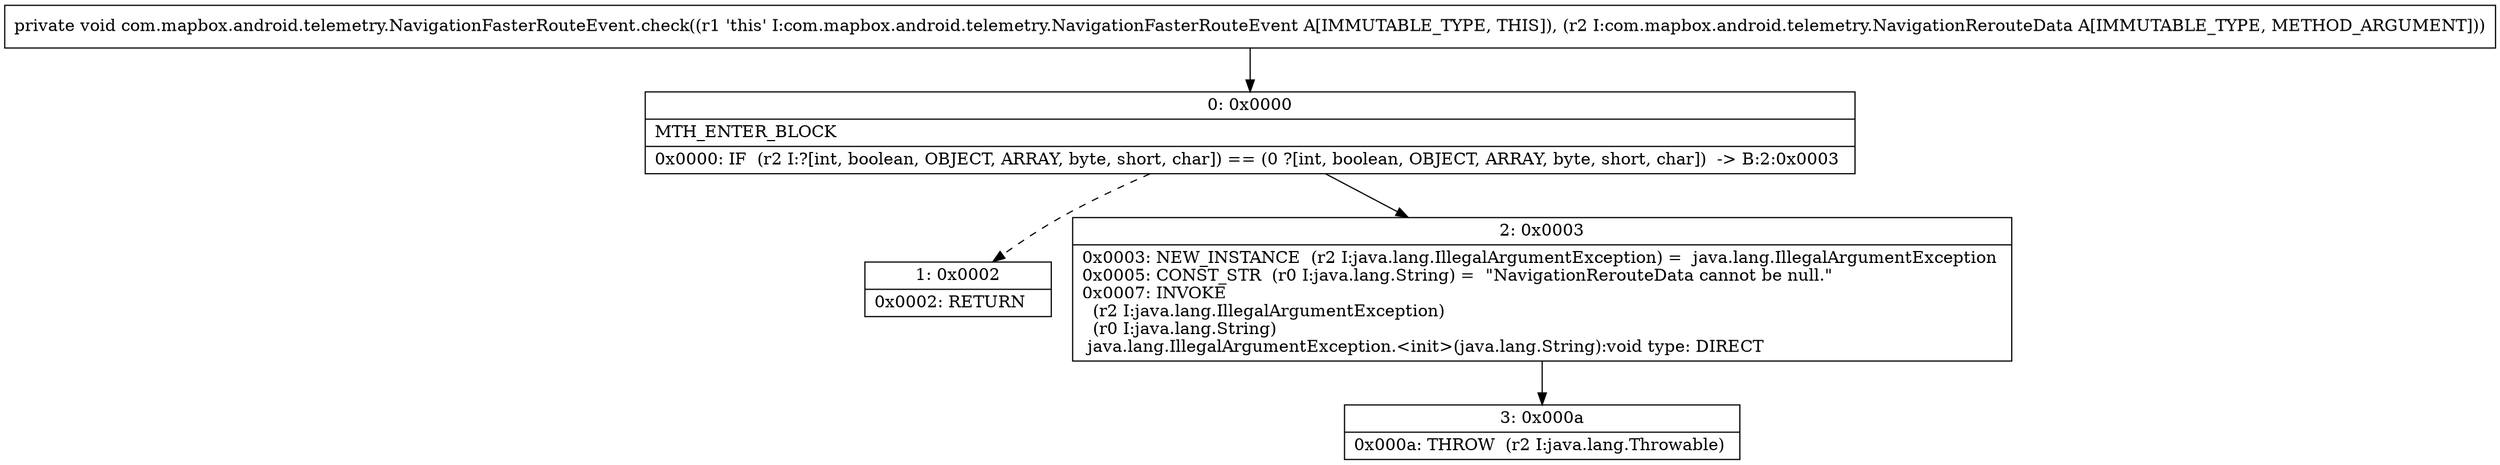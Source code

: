 digraph "CFG forcom.mapbox.android.telemetry.NavigationFasterRouteEvent.check(Lcom\/mapbox\/android\/telemetry\/NavigationRerouteData;)V" {
Node_0 [shape=record,label="{0\:\ 0x0000|MTH_ENTER_BLOCK\l|0x0000: IF  (r2 I:?[int, boolean, OBJECT, ARRAY, byte, short, char]) == (0 ?[int, boolean, OBJECT, ARRAY, byte, short, char])  \-\> B:2:0x0003 \l}"];
Node_1 [shape=record,label="{1\:\ 0x0002|0x0002: RETURN   \l}"];
Node_2 [shape=record,label="{2\:\ 0x0003|0x0003: NEW_INSTANCE  (r2 I:java.lang.IllegalArgumentException) =  java.lang.IllegalArgumentException \l0x0005: CONST_STR  (r0 I:java.lang.String) =  \"NavigationRerouteData cannot be null.\" \l0x0007: INVOKE  \l  (r2 I:java.lang.IllegalArgumentException)\l  (r0 I:java.lang.String)\l java.lang.IllegalArgumentException.\<init\>(java.lang.String):void type: DIRECT \l}"];
Node_3 [shape=record,label="{3\:\ 0x000a|0x000a: THROW  (r2 I:java.lang.Throwable) \l}"];
MethodNode[shape=record,label="{private void com.mapbox.android.telemetry.NavigationFasterRouteEvent.check((r1 'this' I:com.mapbox.android.telemetry.NavigationFasterRouteEvent A[IMMUTABLE_TYPE, THIS]), (r2 I:com.mapbox.android.telemetry.NavigationRerouteData A[IMMUTABLE_TYPE, METHOD_ARGUMENT])) }"];
MethodNode -> Node_0;
Node_0 -> Node_1[style=dashed];
Node_0 -> Node_2;
Node_2 -> Node_3;
}

